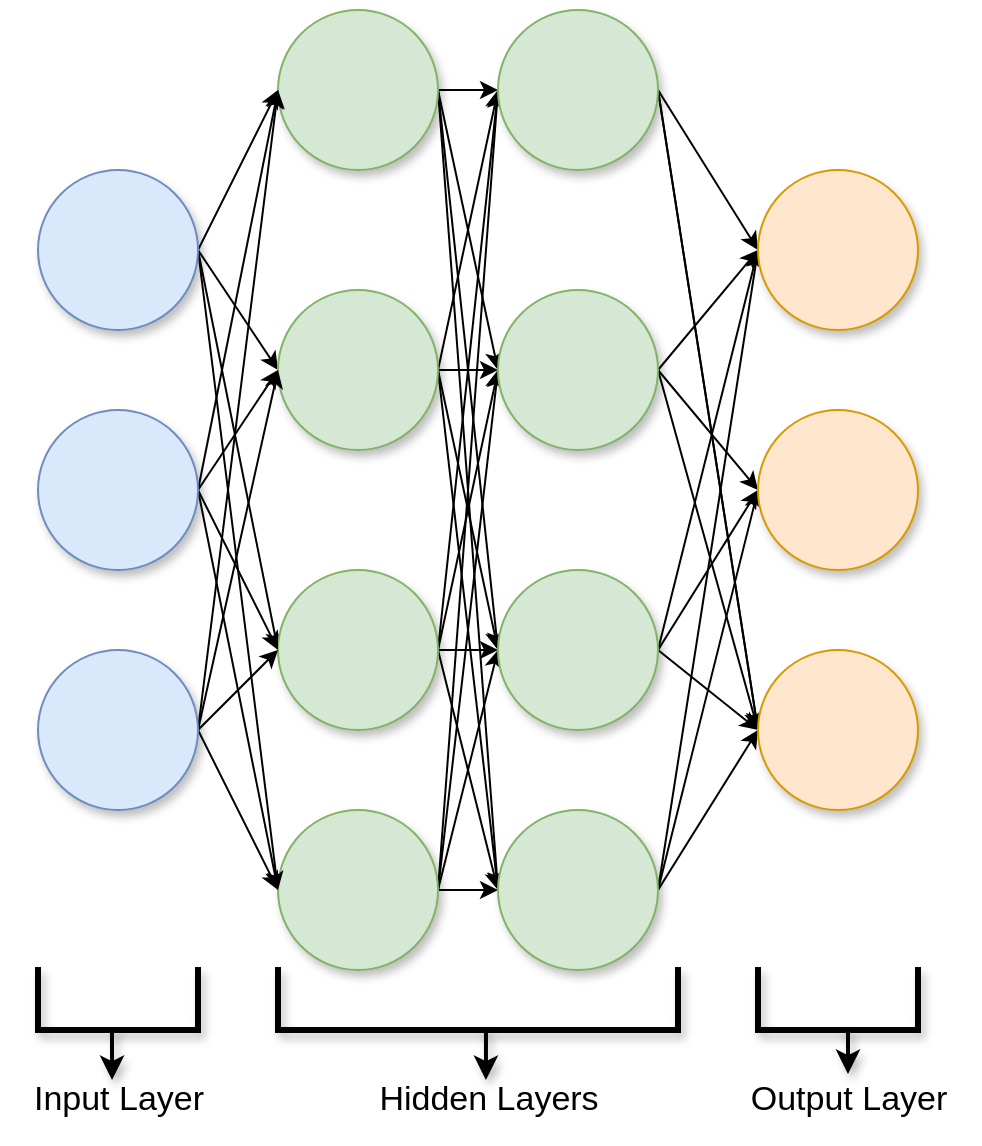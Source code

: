 <mxfile version="28.1.0">
  <diagram name="Page-1" id="qp8dsEZK2zRnIel2osCx">
    <mxGraphModel dx="1426" dy="751" grid="1" gridSize="10" guides="1" tooltips="1" connect="1" arrows="1" fold="1" page="1" pageScale="1" pageWidth="827" pageHeight="1169" math="0" shadow="0">
      <root>
        <mxCell id="0" />
        <mxCell id="1" parent="0" />
        <mxCell id="gxW0V7j5sj3q8Cg6t1EV-68" style="edgeStyle=none;rounded=0;orthogonalLoop=1;jettySize=auto;html=1;exitX=1;exitY=0.5;exitDx=0;exitDy=0;entryX=0;entryY=0.5;entryDx=0;entryDy=0;" edge="1" parent="1" source="gxW0V7j5sj3q8Cg6t1EV-1" target="gxW0V7j5sj3q8Cg6t1EV-4">
          <mxGeometry relative="1" as="geometry" />
        </mxCell>
        <mxCell id="gxW0V7j5sj3q8Cg6t1EV-71" style="edgeStyle=none;rounded=0;orthogonalLoop=1;jettySize=auto;html=1;exitX=1;exitY=0.5;exitDx=0;exitDy=0;entryX=0;entryY=0.5;entryDx=0;entryDy=0;" edge="1" parent="1" source="gxW0V7j5sj3q8Cg6t1EV-1" target="gxW0V7j5sj3q8Cg6t1EV-6">
          <mxGeometry relative="1" as="geometry" />
        </mxCell>
        <mxCell id="gxW0V7j5sj3q8Cg6t1EV-77" style="edgeStyle=none;rounded=0;orthogonalLoop=1;jettySize=auto;html=1;exitX=1;exitY=0.5;exitDx=0;exitDy=0;entryX=0;entryY=0.5;entryDx=0;entryDy=0;" edge="1" parent="1" source="gxW0V7j5sj3q8Cg6t1EV-1" target="gxW0V7j5sj3q8Cg6t1EV-5">
          <mxGeometry relative="1" as="geometry" />
        </mxCell>
        <mxCell id="gxW0V7j5sj3q8Cg6t1EV-79" style="edgeStyle=none;rounded=0;orthogonalLoop=1;jettySize=auto;html=1;exitX=1;exitY=0.5;exitDx=0;exitDy=0;entryX=0;entryY=0.5;entryDx=0;entryDy=0;" edge="1" parent="1" source="gxW0V7j5sj3q8Cg6t1EV-1" target="gxW0V7j5sj3q8Cg6t1EV-7">
          <mxGeometry relative="1" as="geometry" />
        </mxCell>
        <mxCell id="gxW0V7j5sj3q8Cg6t1EV-1" value="" style="ellipse;whiteSpace=wrap;html=1;aspect=fixed;fillColor=#dae8fc;strokeColor=#6c8ebf;shadow=1;" vertex="1" parent="1">
          <mxGeometry x="80" y="120" width="80" height="80" as="geometry" />
        </mxCell>
        <mxCell id="gxW0V7j5sj3q8Cg6t1EV-83" style="edgeStyle=none;rounded=0;orthogonalLoop=1;jettySize=auto;html=1;exitX=1;exitY=0.5;exitDx=0;exitDy=0;entryX=0;entryY=0.5;entryDx=0;entryDy=0;" edge="1" parent="1" source="gxW0V7j5sj3q8Cg6t1EV-4" target="gxW0V7j5sj3q8Cg6t1EV-10">
          <mxGeometry relative="1" as="geometry" />
        </mxCell>
        <mxCell id="gxW0V7j5sj3q8Cg6t1EV-86" style="edgeStyle=none;rounded=0;orthogonalLoop=1;jettySize=auto;html=1;exitX=1;exitY=0.5;exitDx=0;exitDy=0;entryX=0;entryY=0.5;entryDx=0;entryDy=0;" edge="1" parent="1" source="gxW0V7j5sj3q8Cg6t1EV-4" target="gxW0V7j5sj3q8Cg6t1EV-12">
          <mxGeometry relative="1" as="geometry" />
        </mxCell>
        <mxCell id="gxW0V7j5sj3q8Cg6t1EV-92" style="edgeStyle=none;rounded=0;orthogonalLoop=1;jettySize=auto;html=1;exitX=1;exitY=0.5;exitDx=0;exitDy=0;entryX=0;entryY=0.5;entryDx=0;entryDy=0;" edge="1" parent="1" source="gxW0V7j5sj3q8Cg6t1EV-4" target="gxW0V7j5sj3q8Cg6t1EV-11">
          <mxGeometry relative="1" as="geometry" />
        </mxCell>
        <mxCell id="gxW0V7j5sj3q8Cg6t1EV-95" style="edgeStyle=none;rounded=0;orthogonalLoop=1;jettySize=auto;html=1;exitX=1;exitY=0.5;exitDx=0;exitDy=0;entryX=0;entryY=0.5;entryDx=0;entryDy=0;" edge="1" parent="1" source="gxW0V7j5sj3q8Cg6t1EV-4" target="gxW0V7j5sj3q8Cg6t1EV-13">
          <mxGeometry relative="1" as="geometry" />
        </mxCell>
        <mxCell id="gxW0V7j5sj3q8Cg6t1EV-4" value="" style="ellipse;whiteSpace=wrap;html=1;aspect=fixed;fillColor=#d5e8d4;strokeColor=#82b366;shadow=1;" vertex="1" parent="1">
          <mxGeometry x="200" y="40" width="80" height="80" as="geometry" />
        </mxCell>
        <mxCell id="gxW0V7j5sj3q8Cg6t1EV-84" style="edgeStyle=none;rounded=0;orthogonalLoop=1;jettySize=auto;html=1;exitX=1;exitY=0.5;exitDx=0;exitDy=0;entryX=0;entryY=0.5;entryDx=0;entryDy=0;" edge="1" parent="1" source="gxW0V7j5sj3q8Cg6t1EV-5" target="gxW0V7j5sj3q8Cg6t1EV-11">
          <mxGeometry relative="1" as="geometry" />
        </mxCell>
        <mxCell id="gxW0V7j5sj3q8Cg6t1EV-88" style="edgeStyle=none;rounded=0;orthogonalLoop=1;jettySize=auto;html=1;exitX=1;exitY=0.5;exitDx=0;exitDy=0;entryX=0;entryY=0.5;entryDx=0;entryDy=0;" edge="1" parent="1" source="gxW0V7j5sj3q8Cg6t1EV-5" target="gxW0V7j5sj3q8Cg6t1EV-13">
          <mxGeometry relative="1" as="geometry" />
        </mxCell>
        <mxCell id="gxW0V7j5sj3q8Cg6t1EV-90" style="edgeStyle=none;rounded=0;orthogonalLoop=1;jettySize=auto;html=1;exitX=1;exitY=0.5;exitDx=0;exitDy=0;entryX=0;entryY=0.5;entryDx=0;entryDy=0;" edge="1" parent="1" source="gxW0V7j5sj3q8Cg6t1EV-5" target="gxW0V7j5sj3q8Cg6t1EV-12">
          <mxGeometry relative="1" as="geometry" />
        </mxCell>
        <mxCell id="gxW0V7j5sj3q8Cg6t1EV-97" style="edgeStyle=none;rounded=0;orthogonalLoop=1;jettySize=auto;html=1;exitX=1;exitY=0.5;exitDx=0;exitDy=0;entryX=0;entryY=0.5;entryDx=0;entryDy=0;" edge="1" parent="1" source="gxW0V7j5sj3q8Cg6t1EV-5" target="gxW0V7j5sj3q8Cg6t1EV-10">
          <mxGeometry relative="1" as="geometry" />
        </mxCell>
        <mxCell id="gxW0V7j5sj3q8Cg6t1EV-5" value="" style="ellipse;whiteSpace=wrap;html=1;aspect=fixed;fillColor=#d5e8d4;strokeColor=#82b366;shadow=1;" vertex="1" parent="1">
          <mxGeometry x="200" y="320" width="80" height="80" as="geometry" />
        </mxCell>
        <mxCell id="gxW0V7j5sj3q8Cg6t1EV-82" style="edgeStyle=none;rounded=0;orthogonalLoop=1;jettySize=auto;html=1;exitX=1;exitY=0.5;exitDx=0;exitDy=0;entryX=0;entryY=0.5;entryDx=0;entryDy=0;" edge="1" parent="1" source="gxW0V7j5sj3q8Cg6t1EV-6" target="gxW0V7j5sj3q8Cg6t1EV-12">
          <mxGeometry relative="1" as="geometry" />
        </mxCell>
        <mxCell id="gxW0V7j5sj3q8Cg6t1EV-87" style="edgeStyle=none;rounded=0;orthogonalLoop=1;jettySize=auto;html=1;exitX=1;exitY=0.5;exitDx=0;exitDy=0;entryX=0;entryY=0.5;entryDx=0;entryDy=0;" edge="1" parent="1" source="gxW0V7j5sj3q8Cg6t1EV-6" target="gxW0V7j5sj3q8Cg6t1EV-11">
          <mxGeometry relative="1" as="geometry" />
        </mxCell>
        <mxCell id="gxW0V7j5sj3q8Cg6t1EV-91" style="edgeStyle=none;rounded=0;orthogonalLoop=1;jettySize=auto;html=1;exitX=1;exitY=0.5;exitDx=0;exitDy=0;entryX=0;entryY=0.5;entryDx=0;entryDy=0;" edge="1" parent="1" source="gxW0V7j5sj3q8Cg6t1EV-6" target="gxW0V7j5sj3q8Cg6t1EV-10">
          <mxGeometry relative="1" as="geometry" />
        </mxCell>
        <mxCell id="gxW0V7j5sj3q8Cg6t1EV-93" style="edgeStyle=none;rounded=0;orthogonalLoop=1;jettySize=auto;html=1;exitX=1;exitY=0.5;exitDx=0;exitDy=0;entryX=0;entryY=0.5;entryDx=0;entryDy=0;" edge="1" parent="1" source="gxW0V7j5sj3q8Cg6t1EV-6" target="gxW0V7j5sj3q8Cg6t1EV-13">
          <mxGeometry relative="1" as="geometry" />
        </mxCell>
        <mxCell id="gxW0V7j5sj3q8Cg6t1EV-6" value="" style="ellipse;whiteSpace=wrap;html=1;aspect=fixed;fillColor=#d5e8d4;strokeColor=#82b366;shadow=1;" vertex="1" parent="1">
          <mxGeometry x="200" y="180" width="80" height="80" as="geometry" />
        </mxCell>
        <mxCell id="gxW0V7j5sj3q8Cg6t1EV-85" style="edgeStyle=none;rounded=0;orthogonalLoop=1;jettySize=auto;html=1;exitX=1;exitY=0.5;exitDx=0;exitDy=0;" edge="1" parent="1" source="gxW0V7j5sj3q8Cg6t1EV-7" target="gxW0V7j5sj3q8Cg6t1EV-13">
          <mxGeometry relative="1" as="geometry" />
        </mxCell>
        <mxCell id="gxW0V7j5sj3q8Cg6t1EV-89" style="edgeStyle=none;rounded=0;orthogonalLoop=1;jettySize=auto;html=1;exitX=1;exitY=0.5;exitDx=0;exitDy=0;entryX=0;entryY=0.5;entryDx=0;entryDy=0;" edge="1" parent="1" source="gxW0V7j5sj3q8Cg6t1EV-7" target="gxW0V7j5sj3q8Cg6t1EV-11">
          <mxGeometry relative="1" as="geometry" />
        </mxCell>
        <mxCell id="gxW0V7j5sj3q8Cg6t1EV-94" style="edgeStyle=none;rounded=0;orthogonalLoop=1;jettySize=auto;html=1;exitX=1;exitY=0.5;exitDx=0;exitDy=0;entryX=0;entryY=0.5;entryDx=0;entryDy=0;" edge="1" parent="1" source="gxW0V7j5sj3q8Cg6t1EV-7" target="gxW0V7j5sj3q8Cg6t1EV-12">
          <mxGeometry relative="1" as="geometry" />
        </mxCell>
        <mxCell id="gxW0V7j5sj3q8Cg6t1EV-98" style="edgeStyle=none;rounded=0;orthogonalLoop=1;jettySize=auto;html=1;exitX=1;exitY=0.5;exitDx=0;exitDy=0;entryX=0;entryY=0.5;entryDx=0;entryDy=0;" edge="1" parent="1" source="gxW0V7j5sj3q8Cg6t1EV-7" target="gxW0V7j5sj3q8Cg6t1EV-10">
          <mxGeometry relative="1" as="geometry" />
        </mxCell>
        <mxCell id="gxW0V7j5sj3q8Cg6t1EV-7" value="" style="ellipse;whiteSpace=wrap;html=1;aspect=fixed;fillColor=#d5e8d4;strokeColor=#82b366;shadow=1;" vertex="1" parent="1">
          <mxGeometry x="200" y="440" width="80" height="80" as="geometry" />
        </mxCell>
        <mxCell id="gxW0V7j5sj3q8Cg6t1EV-53" style="rounded=0;orthogonalLoop=1;jettySize=auto;html=1;exitX=1;exitY=0.5;exitDx=0;exitDy=0;entryX=0;entryY=0.5;entryDx=0;entryDy=0;" edge="1" parent="1" source="gxW0V7j5sj3q8Cg6t1EV-10" target="gxW0V7j5sj3q8Cg6t1EV-14">
          <mxGeometry relative="1" as="geometry" />
        </mxCell>
        <mxCell id="gxW0V7j5sj3q8Cg6t1EV-55" style="rounded=0;orthogonalLoop=1;jettySize=auto;html=1;exitX=1;exitY=0.5;exitDx=0;exitDy=0;entryX=0;entryY=0.5;entryDx=0;entryDy=0;" edge="1" parent="1" source="gxW0V7j5sj3q8Cg6t1EV-10" target="gxW0V7j5sj3q8Cg6t1EV-16">
          <mxGeometry relative="1" as="geometry" />
        </mxCell>
        <mxCell id="gxW0V7j5sj3q8Cg6t1EV-56" style="rounded=0;orthogonalLoop=1;jettySize=auto;html=1;exitX=1;exitY=0.5;exitDx=0;exitDy=0;entryX=0;entryY=0.5;entryDx=0;entryDy=0;" edge="1" parent="1" source="gxW0V7j5sj3q8Cg6t1EV-10" target="gxW0V7j5sj3q8Cg6t1EV-16">
          <mxGeometry relative="1" as="geometry" />
        </mxCell>
        <mxCell id="gxW0V7j5sj3q8Cg6t1EV-10" value="" style="ellipse;whiteSpace=wrap;html=1;aspect=fixed;fillColor=#d5e8d4;strokeColor=#82b366;shadow=1;" vertex="1" parent="1">
          <mxGeometry x="310" y="40" width="80" height="80" as="geometry" />
        </mxCell>
        <mxCell id="gxW0V7j5sj3q8Cg6t1EV-60" style="edgeStyle=none;rounded=0;orthogonalLoop=1;jettySize=auto;html=1;exitX=1;exitY=0.5;exitDx=0;exitDy=0;entryX=0;entryY=0.5;entryDx=0;entryDy=0;" edge="1" parent="1" source="gxW0V7j5sj3q8Cg6t1EV-11" target="gxW0V7j5sj3q8Cg6t1EV-15">
          <mxGeometry relative="1" as="geometry" />
        </mxCell>
        <mxCell id="gxW0V7j5sj3q8Cg6t1EV-61" style="edgeStyle=none;rounded=0;orthogonalLoop=1;jettySize=auto;html=1;exitX=1;exitY=0.5;exitDx=0;exitDy=0;entryX=0;entryY=0.5;entryDx=0;entryDy=0;" edge="1" parent="1" source="gxW0V7j5sj3q8Cg6t1EV-11" target="gxW0V7j5sj3q8Cg6t1EV-14">
          <mxGeometry relative="1" as="geometry" />
        </mxCell>
        <mxCell id="gxW0V7j5sj3q8Cg6t1EV-62" style="edgeStyle=none;rounded=0;orthogonalLoop=1;jettySize=auto;html=1;exitX=1;exitY=0.5;exitDx=0;exitDy=0;entryX=0;entryY=0.5;entryDx=0;entryDy=0;" edge="1" parent="1" source="gxW0V7j5sj3q8Cg6t1EV-11" target="gxW0V7j5sj3q8Cg6t1EV-16">
          <mxGeometry relative="1" as="geometry" />
        </mxCell>
        <mxCell id="gxW0V7j5sj3q8Cg6t1EV-11" value="" style="ellipse;whiteSpace=wrap;html=1;aspect=fixed;fillColor=#d5e8d4;strokeColor=#82b366;shadow=1;" vertex="1" parent="1">
          <mxGeometry x="310" y="320" width="80" height="80" as="geometry" />
        </mxCell>
        <mxCell id="gxW0V7j5sj3q8Cg6t1EV-57" style="edgeStyle=none;rounded=0;orthogonalLoop=1;jettySize=auto;html=1;exitX=1;exitY=0.5;exitDx=0;exitDy=0;entryX=0;entryY=0.5;entryDx=0;entryDy=0;" edge="1" parent="1" source="gxW0V7j5sj3q8Cg6t1EV-12" target="gxW0V7j5sj3q8Cg6t1EV-15">
          <mxGeometry relative="1" as="geometry" />
        </mxCell>
        <mxCell id="gxW0V7j5sj3q8Cg6t1EV-58" style="edgeStyle=none;rounded=0;orthogonalLoop=1;jettySize=auto;html=1;exitX=1;exitY=0.5;exitDx=0;exitDy=0;entryX=0;entryY=0.5;entryDx=0;entryDy=0;" edge="1" parent="1" source="gxW0V7j5sj3q8Cg6t1EV-12" target="gxW0V7j5sj3q8Cg6t1EV-16">
          <mxGeometry relative="1" as="geometry" />
        </mxCell>
        <mxCell id="gxW0V7j5sj3q8Cg6t1EV-59" style="edgeStyle=none;rounded=0;orthogonalLoop=1;jettySize=auto;html=1;exitX=1;exitY=0.5;exitDx=0;exitDy=0;entryX=0;entryY=0.5;entryDx=0;entryDy=0;" edge="1" parent="1" source="gxW0V7j5sj3q8Cg6t1EV-12" target="gxW0V7j5sj3q8Cg6t1EV-14">
          <mxGeometry relative="1" as="geometry" />
        </mxCell>
        <mxCell id="gxW0V7j5sj3q8Cg6t1EV-12" value="" style="ellipse;whiteSpace=wrap;html=1;aspect=fixed;fillColor=#d5e8d4;strokeColor=#82b366;shadow=1;" vertex="1" parent="1">
          <mxGeometry x="310" y="180" width="80" height="80" as="geometry" />
        </mxCell>
        <mxCell id="gxW0V7j5sj3q8Cg6t1EV-63" style="edgeStyle=none;rounded=0;orthogonalLoop=1;jettySize=auto;html=1;exitX=1;exitY=0.5;exitDx=0;exitDy=0;entryX=0;entryY=0.5;entryDx=0;entryDy=0;" edge="1" parent="1" source="gxW0V7j5sj3q8Cg6t1EV-13" target="gxW0V7j5sj3q8Cg6t1EV-16">
          <mxGeometry relative="1" as="geometry" />
        </mxCell>
        <mxCell id="gxW0V7j5sj3q8Cg6t1EV-64" style="edgeStyle=none;rounded=0;orthogonalLoop=1;jettySize=auto;html=1;exitX=1;exitY=0.5;exitDx=0;exitDy=0;entryX=0;entryY=0.5;entryDx=0;entryDy=0;" edge="1" parent="1" source="gxW0V7j5sj3q8Cg6t1EV-13" target="gxW0V7j5sj3q8Cg6t1EV-15">
          <mxGeometry relative="1" as="geometry" />
        </mxCell>
        <mxCell id="gxW0V7j5sj3q8Cg6t1EV-65" style="edgeStyle=none;rounded=0;orthogonalLoop=1;jettySize=auto;html=1;exitX=1;exitY=0.5;exitDx=0;exitDy=0;entryX=0;entryY=0.5;entryDx=0;entryDy=0;" edge="1" parent="1" source="gxW0V7j5sj3q8Cg6t1EV-13" target="gxW0V7j5sj3q8Cg6t1EV-14">
          <mxGeometry relative="1" as="geometry" />
        </mxCell>
        <mxCell id="gxW0V7j5sj3q8Cg6t1EV-13" value="" style="ellipse;whiteSpace=wrap;html=1;aspect=fixed;fillColor=#d5e8d4;strokeColor=#82b366;shadow=1;" vertex="1" parent="1">
          <mxGeometry x="310" y="440" width="80" height="80" as="geometry" />
        </mxCell>
        <mxCell id="gxW0V7j5sj3q8Cg6t1EV-14" value="" style="ellipse;whiteSpace=wrap;html=1;aspect=fixed;fillColor=#ffe6cc;strokeColor=#d79b00;shadow=1;" vertex="1" parent="1">
          <mxGeometry x="440" y="120" width="80" height="80" as="geometry" />
        </mxCell>
        <mxCell id="gxW0V7j5sj3q8Cg6t1EV-15" value="" style="ellipse;whiteSpace=wrap;html=1;aspect=fixed;fillColor=#ffe6cc;strokeColor=#d79b00;shadow=1;" vertex="1" parent="1">
          <mxGeometry x="440" y="240" width="80" height="80" as="geometry" />
        </mxCell>
        <mxCell id="gxW0V7j5sj3q8Cg6t1EV-16" value="" style="ellipse;whiteSpace=wrap;html=1;aspect=fixed;fillColor=#ffe6cc;strokeColor=#d79b00;shadow=1;" vertex="1" parent="1">
          <mxGeometry x="440" y="360" width="80" height="80" as="geometry" />
        </mxCell>
        <mxCell id="gxW0V7j5sj3q8Cg6t1EV-17" value="" style="shape=partialRectangle;whiteSpace=wrap;html=1;bottom=1;right=1;left=1;top=0;fillColor=none;routingCenterX=-0.5;shadow=1;strokeWidth=3;" vertex="1" parent="1">
          <mxGeometry x="200" y="520" width="200" height="30" as="geometry" />
        </mxCell>
        <mxCell id="gxW0V7j5sj3q8Cg6t1EV-18" value="" style="shape=partialRectangle;whiteSpace=wrap;html=1;bottom=1;right=1;left=1;top=0;fillColor=none;routingCenterX=-0.5;shadow=1;strokeWidth=3;" vertex="1" parent="1">
          <mxGeometry x="440" y="520" width="80" height="30" as="geometry" />
        </mxCell>
        <mxCell id="gxW0V7j5sj3q8Cg6t1EV-19" value="" style="shape=partialRectangle;whiteSpace=wrap;html=1;bottom=1;right=1;left=1;top=0;fillColor=none;routingCenterX=-0.5;shadow=1;strokeWidth=3;" vertex="1" parent="1">
          <mxGeometry x="80" y="520" width="80" height="30" as="geometry" />
        </mxCell>
        <mxCell id="gxW0V7j5sj3q8Cg6t1EV-21" value="&lt;font style=&quot;font-size: 17px;&quot;&gt;Input Layer&lt;/font&gt;" style="text;html=1;align=center;verticalAlign=middle;resizable=0;points=[];autosize=1;strokeColor=none;fillColor=none;shadow=1;" vertex="1" parent="1">
          <mxGeometry x="65" y="570" width="110" height="30" as="geometry" />
        </mxCell>
        <mxCell id="gxW0V7j5sj3q8Cg6t1EV-22" value="&lt;font style=&quot;font-size: 17px;&quot;&gt;Hidden Layers&lt;/font&gt;" style="text;html=1;align=center;verticalAlign=middle;resizable=0;points=[];autosize=1;strokeColor=none;fillColor=none;shadow=1;" vertex="1" parent="1">
          <mxGeometry x="240" y="570" width="130" height="30" as="geometry" />
        </mxCell>
        <mxCell id="gxW0V7j5sj3q8Cg6t1EV-23" value="&lt;font style=&quot;font-size: 17px;&quot;&gt;Output Layer&lt;/font&gt;" style="text;html=1;align=center;verticalAlign=middle;resizable=0;points=[];autosize=1;strokeColor=none;fillColor=none;shadow=1;" vertex="1" parent="1">
          <mxGeometry x="425" y="570" width="120" height="30" as="geometry" />
        </mxCell>
        <mxCell id="gxW0V7j5sj3q8Cg6t1EV-25" style="edgeStyle=orthogonalEdgeStyle;rounded=0;orthogonalLoop=1;jettySize=auto;html=1;exitX=0.5;exitY=1;exitDx=0;exitDy=0;entryX=0.473;entryY=0.167;entryDx=0;entryDy=0;entryPerimeter=0;shadow=1;strokeWidth=2;" edge="1" parent="1" source="gxW0V7j5sj3q8Cg6t1EV-19" target="gxW0V7j5sj3q8Cg6t1EV-21">
          <mxGeometry relative="1" as="geometry" />
        </mxCell>
        <mxCell id="gxW0V7j5sj3q8Cg6t1EV-28" style="edgeStyle=orthogonalEdgeStyle;rounded=0;orthogonalLoop=1;jettySize=auto;html=1;exitX=0.5;exitY=1;exitDx=0;exitDy=0;entryX=0.492;entryY=0.167;entryDx=0;entryDy=0;entryPerimeter=0;shadow=1;strokeWidth=2;" edge="1" parent="1" source="gxW0V7j5sj3q8Cg6t1EV-17" target="gxW0V7j5sj3q8Cg6t1EV-22">
          <mxGeometry relative="1" as="geometry" />
        </mxCell>
        <mxCell id="gxW0V7j5sj3q8Cg6t1EV-29" style="edgeStyle=orthogonalEdgeStyle;rounded=0;orthogonalLoop=1;jettySize=auto;html=1;exitX=0.5;exitY=1;exitDx=0;exitDy=0;entryX=0.5;entryY=0.067;entryDx=0;entryDy=0;entryPerimeter=0;shadow=1;strokeWidth=2;" edge="1" parent="1" source="gxW0V7j5sj3q8Cg6t1EV-18" target="gxW0V7j5sj3q8Cg6t1EV-23">
          <mxGeometry relative="1" as="geometry" />
        </mxCell>
        <mxCell id="gxW0V7j5sj3q8Cg6t1EV-41" style="edgeStyle=orthogonalEdgeStyle;rounded=0;orthogonalLoop=1;jettySize=auto;html=1;exitX=0.5;exitY=1;exitDx=0;exitDy=0;" edge="1" parent="1" source="gxW0V7j5sj3q8Cg6t1EV-1" target="gxW0V7j5sj3q8Cg6t1EV-1">
          <mxGeometry relative="1" as="geometry" />
        </mxCell>
        <mxCell id="gxW0V7j5sj3q8Cg6t1EV-69" style="edgeStyle=none;rounded=0;orthogonalLoop=1;jettySize=auto;html=1;exitX=1;exitY=0.5;exitDx=0;exitDy=0;entryX=0;entryY=0.5;entryDx=0;entryDy=0;" edge="1" parent="1" source="gxW0V7j5sj3q8Cg6t1EV-66" target="gxW0V7j5sj3q8Cg6t1EV-4">
          <mxGeometry relative="1" as="geometry" />
        </mxCell>
        <mxCell id="gxW0V7j5sj3q8Cg6t1EV-74" style="edgeStyle=none;rounded=0;orthogonalLoop=1;jettySize=auto;html=1;exitX=1;exitY=0.5;exitDx=0;exitDy=0;entryX=0;entryY=0.5;entryDx=0;entryDy=0;" edge="1" parent="1" source="gxW0V7j5sj3q8Cg6t1EV-66" target="gxW0V7j5sj3q8Cg6t1EV-6">
          <mxGeometry relative="1" as="geometry" />
        </mxCell>
        <mxCell id="gxW0V7j5sj3q8Cg6t1EV-76" style="edgeStyle=none;rounded=0;orthogonalLoop=1;jettySize=auto;html=1;exitX=1;exitY=0.5;exitDx=0;exitDy=0;entryX=0;entryY=0.5;entryDx=0;entryDy=0;" edge="1" parent="1" source="gxW0V7j5sj3q8Cg6t1EV-66" target="gxW0V7j5sj3q8Cg6t1EV-5">
          <mxGeometry relative="1" as="geometry" />
        </mxCell>
        <mxCell id="gxW0V7j5sj3q8Cg6t1EV-80" style="edgeStyle=none;rounded=0;orthogonalLoop=1;jettySize=auto;html=1;exitX=1;exitY=0.5;exitDx=0;exitDy=0;entryX=0;entryY=0.5;entryDx=0;entryDy=0;" edge="1" parent="1" source="gxW0V7j5sj3q8Cg6t1EV-66" target="gxW0V7j5sj3q8Cg6t1EV-7">
          <mxGeometry relative="1" as="geometry" />
        </mxCell>
        <mxCell id="gxW0V7j5sj3q8Cg6t1EV-66" value="" style="ellipse;whiteSpace=wrap;html=1;aspect=fixed;fillColor=#dae8fc;strokeColor=#6c8ebf;shadow=1;" vertex="1" parent="1">
          <mxGeometry x="80" y="240" width="80" height="80" as="geometry" />
        </mxCell>
        <mxCell id="gxW0V7j5sj3q8Cg6t1EV-70" style="edgeStyle=none;rounded=0;orthogonalLoop=1;jettySize=auto;html=1;exitX=1;exitY=0.5;exitDx=0;exitDy=0;" edge="1" parent="1" source="gxW0V7j5sj3q8Cg6t1EV-67">
          <mxGeometry relative="1" as="geometry">
            <mxPoint x="200" y="80" as="targetPoint" />
          </mxGeometry>
        </mxCell>
        <mxCell id="gxW0V7j5sj3q8Cg6t1EV-75" style="edgeStyle=none;rounded=0;orthogonalLoop=1;jettySize=auto;html=1;exitX=1;exitY=0.5;exitDx=0;exitDy=0;entryX=0;entryY=0.5;entryDx=0;entryDy=0;" edge="1" parent="1" source="gxW0V7j5sj3q8Cg6t1EV-67" target="gxW0V7j5sj3q8Cg6t1EV-6">
          <mxGeometry relative="1" as="geometry" />
        </mxCell>
        <mxCell id="gxW0V7j5sj3q8Cg6t1EV-78" style="edgeStyle=none;rounded=0;orthogonalLoop=1;jettySize=auto;html=1;exitX=1;exitY=0.5;exitDx=0;exitDy=0;" edge="1" parent="1" source="gxW0V7j5sj3q8Cg6t1EV-67">
          <mxGeometry relative="1" as="geometry">
            <mxPoint x="200" y="360" as="targetPoint" />
          </mxGeometry>
        </mxCell>
        <mxCell id="gxW0V7j5sj3q8Cg6t1EV-81" style="edgeStyle=none;rounded=0;orthogonalLoop=1;jettySize=auto;html=1;exitX=1;exitY=0.5;exitDx=0;exitDy=0;" edge="1" parent="1" source="gxW0V7j5sj3q8Cg6t1EV-67">
          <mxGeometry relative="1" as="geometry">
            <mxPoint x="200" y="480" as="targetPoint" />
          </mxGeometry>
        </mxCell>
        <mxCell id="gxW0V7j5sj3q8Cg6t1EV-67" value="" style="ellipse;whiteSpace=wrap;html=1;aspect=fixed;fillColor=#dae8fc;strokeColor=#6c8ebf;shadow=1;" vertex="1" parent="1">
          <mxGeometry x="80" y="360" width="80" height="80" as="geometry" />
        </mxCell>
      </root>
    </mxGraphModel>
  </diagram>
</mxfile>
